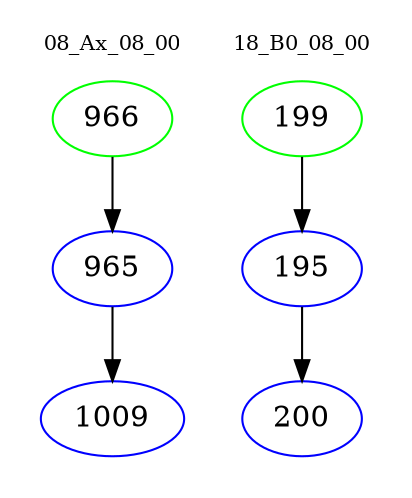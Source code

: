 digraph{
subgraph cluster_0 {
color = white
label = "08_Ax_08_00";
fontsize=10;
T0_966 [label="966", color="green"]
T0_966 -> T0_965 [color="black"]
T0_965 [label="965", color="blue"]
T0_965 -> T0_1009 [color="black"]
T0_1009 [label="1009", color="blue"]
}
subgraph cluster_1 {
color = white
label = "18_B0_08_00";
fontsize=10;
T1_199 [label="199", color="green"]
T1_199 -> T1_195 [color="black"]
T1_195 [label="195", color="blue"]
T1_195 -> T1_200 [color="black"]
T1_200 [label="200", color="blue"]
}
}
